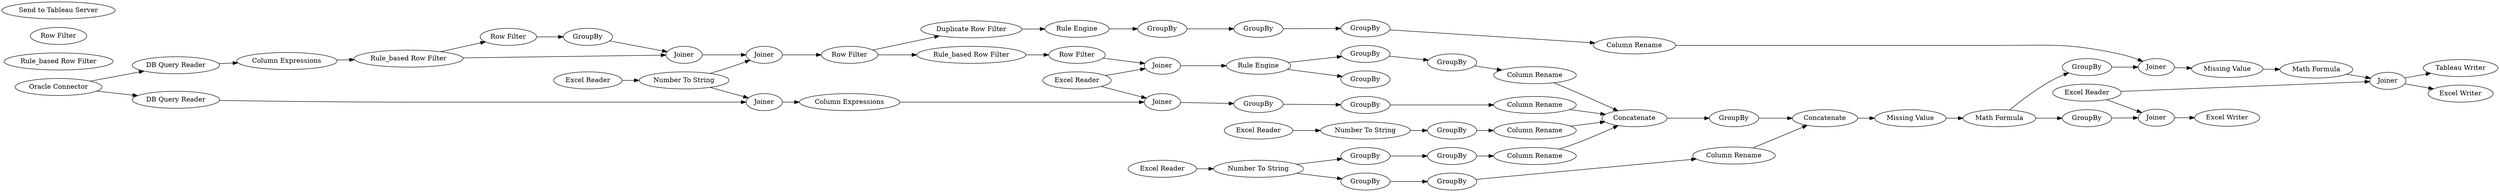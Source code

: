 digraph {
	1 [label="Excel Reader"]
	2 [label="DB Query Reader"]
	3 [label="Oracle Connector"]
	5 [label="DB Query Reader"]
	7 [label="Column Expressions"]
	11 [label="Duplicate Row Filter"]
	12 [label="Rule_based Row Filter"]
	16 [label="Rule_based Row Filter"]
	17 [label="Row Filter"]
	19 [label=Joiner]
	20 [label="Rule Engine"]
	21 [label=GroupBy]
	22 [label="Row Filter"]
	23 [label="Excel Reader"]
	24 [label="Excel Reader"]
	25 [label="Excel Reader"]
	26 [label=GroupBy]
	29 [label=GroupBy]
	30 [label=GroupBy]
	31 [label="Excel Reader"]
	33 [label="Number To String"]
	34 [label="Number To String"]
	35 [label="Number To String"]
	36 [label=GroupBy]
	37 [label="Column Expressions"]
	38 [label=Joiner]
	39 [label=Joiner]
	40 [label=GroupBy]
	41 [label=GroupBy]
	42 [label=GroupBy]
	43 [label=GroupBy]
	44 [label=GroupBy]
	45 [label=GroupBy]
	49 [label="Column Rename"]
	50 [label="Column Rename"]
	51 [label="Column Rename"]
	52 [label="Column Rename"]
	53 [label=Concatenate]
	55 [label="Column Rename"]
	56 [label=GroupBy]
	59 [label="Column Rename"]
	60 [label="Rule Engine"]
	61 [label=GroupBy]
	62 [label=GroupBy]
	64 [label=Concatenate]
	65 [label="Math Formula"]
	67 [label="Missing Value"]
	68 [label=GroupBy]
	69 [label=Joiner]
	70 [label="Missing Value"]
	71 [label="Math Formula"]
	72 [label=Joiner]
	73 [label="Send to Tableau Server"]
	74 [label="Tableau Writer"]
	75 [label="Rule_based Row Filter"]
	76 [label=GroupBy]
	77 [label=Joiner]
	78 [label="Excel Writer"]
	79 [label="Excel Writer"]
	85 [label="Row Filter"]
	86 [label=GroupBy]
	88 [label=Joiner]
	89 [label=Joiner]
	90 [label="Row Filter"]
	1 -> 19
	1 -> 38
	2 -> 7
	3 -> 2
	3 -> 5
	5 -> 39
	7 -> 75
	11 -> 60
	16 -> 17
	17 -> 19
	19 -> 20
	20 -> 21
	20 -> 26
	23 -> 34
	24 -> 35
	25 -> 72
	25 -> 77
	26 -> 45
	29 -> 43
	30 -> 42
	31 -> 33
	33 -> 39
	33 -> 89
	34 -> 41
	35 -> 30
	35 -> 29
	36 -> 59
	37 -> 38
	38 -> 40
	39 -> 37
	40 -> 44
	41 -> 49
	42 -> 50
	43 -> 51
	44 -> 52
	45 -> 55
	49 -> 53
	50 -> 53
	51 -> 64
	52 -> 53
	53 -> 56
	55 -> 53
	56 -> 64
	59 -> 69
	60 -> 61
	61 -> 62
	62 -> 36
	64 -> 67
	65 -> 68
	65 -> 76
	67 -> 65
	68 -> 77
	69 -> 70
	70 -> 71
	71 -> 72
	72 -> 74
	72 -> 79
	75 -> 88
	75 -> 85
	76 -> 69
	77 -> 78
	85 -> 86
	86 -> 88
	88 -> 89
	89 -> 90
	90 -> 16
	90 -> 11
	rankdir=LR
}
